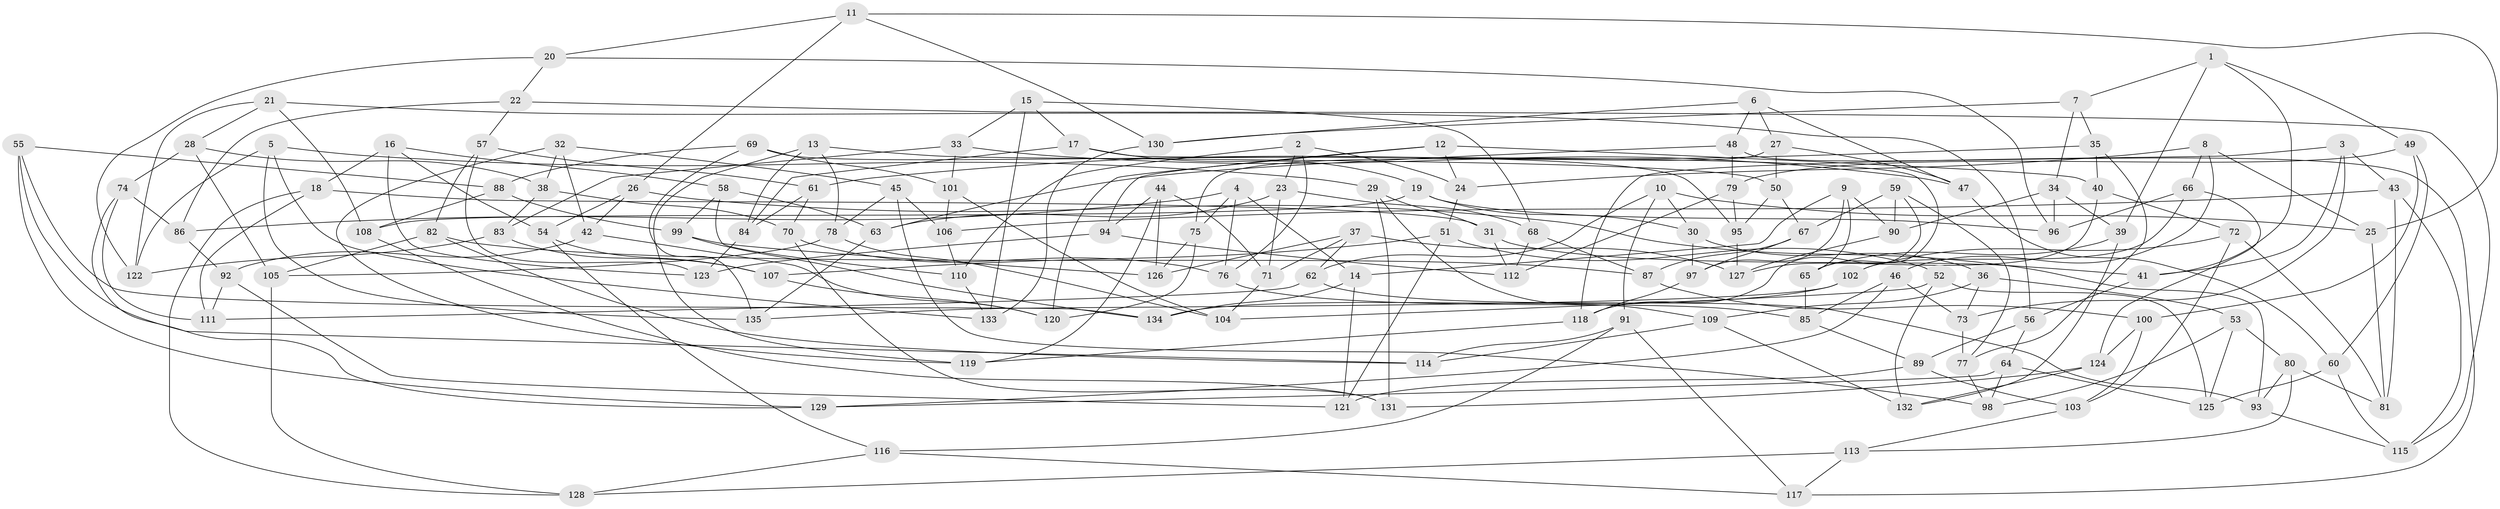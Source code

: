 // coarse degree distribution, {9: 0.1, 8: 0.1, 10: 0.175, 7: 0.2, 6: 0.125, 11: 0.075, 18: 0.025, 14: 0.025, 13: 0.025, 4: 0.15}
// Generated by graph-tools (version 1.1) at 2025/20/03/04/25 18:20:38]
// undirected, 135 vertices, 270 edges
graph export_dot {
graph [start="1"]
  node [color=gray90,style=filled];
  1;
  2;
  3;
  4;
  5;
  6;
  7;
  8;
  9;
  10;
  11;
  12;
  13;
  14;
  15;
  16;
  17;
  18;
  19;
  20;
  21;
  22;
  23;
  24;
  25;
  26;
  27;
  28;
  29;
  30;
  31;
  32;
  33;
  34;
  35;
  36;
  37;
  38;
  39;
  40;
  41;
  42;
  43;
  44;
  45;
  46;
  47;
  48;
  49;
  50;
  51;
  52;
  53;
  54;
  55;
  56;
  57;
  58;
  59;
  60;
  61;
  62;
  63;
  64;
  65;
  66;
  67;
  68;
  69;
  70;
  71;
  72;
  73;
  74;
  75;
  76;
  77;
  78;
  79;
  80;
  81;
  82;
  83;
  84;
  85;
  86;
  87;
  88;
  89;
  90;
  91;
  92;
  93;
  94;
  95;
  96;
  97;
  98;
  99;
  100;
  101;
  102;
  103;
  104;
  105;
  106;
  107;
  108;
  109;
  110;
  111;
  112;
  113;
  114;
  115;
  116;
  117;
  118;
  119;
  120;
  121;
  122;
  123;
  124;
  125;
  126;
  127;
  128;
  129;
  130;
  131;
  132;
  133;
  134;
  135;
  1 -- 49;
  1 -- 7;
  1 -- 39;
  1 -- 41;
  2 -- 24;
  2 -- 110;
  2 -- 76;
  2 -- 23;
  3 -- 73;
  3 -- 43;
  3 -- 41;
  3 -- 118;
  4 -- 75;
  4 -- 14;
  4 -- 86;
  4 -- 76;
  5 -- 29;
  5 -- 122;
  5 -- 135;
  5 -- 133;
  6 -- 27;
  6 -- 48;
  6 -- 130;
  6 -- 47;
  7 -- 35;
  7 -- 34;
  7 -- 130;
  8 -- 25;
  8 -- 66;
  8 -- 46;
  8 -- 24;
  9 -- 14;
  9 -- 90;
  9 -- 97;
  9 -- 65;
  10 -- 25;
  10 -- 91;
  10 -- 30;
  10 -- 62;
  11 -- 25;
  11 -- 20;
  11 -- 26;
  11 -- 130;
  12 -- 40;
  12 -- 94;
  12 -- 120;
  12 -- 24;
  13 -- 84;
  13 -- 119;
  13 -- 50;
  13 -- 78;
  14 -- 121;
  14 -- 134;
  15 -- 17;
  15 -- 33;
  15 -- 133;
  15 -- 68;
  16 -- 123;
  16 -- 58;
  16 -- 18;
  16 -- 54;
  17 -- 19;
  17 -- 84;
  17 -- 65;
  18 -- 128;
  18 -- 31;
  18 -- 111;
  19 -- 96;
  19 -- 30;
  19 -- 108;
  20 -- 96;
  20 -- 122;
  20 -- 22;
  21 -- 122;
  21 -- 56;
  21 -- 28;
  21 -- 108;
  22 -- 86;
  22 -- 57;
  22 -- 115;
  23 -- 68;
  23 -- 71;
  23 -- 63;
  24 -- 51;
  25 -- 81;
  26 -- 42;
  26 -- 93;
  26 -- 54;
  27 -- 47;
  27 -- 75;
  27 -- 50;
  28 -- 74;
  28 -- 38;
  28 -- 105;
  29 -- 109;
  29 -- 31;
  29 -- 131;
  30 -- 36;
  30 -- 97;
  31 -- 41;
  31 -- 112;
  32 -- 119;
  32 -- 38;
  32 -- 42;
  32 -- 45;
  33 -- 101;
  33 -- 47;
  33 -- 83;
  34 -- 39;
  34 -- 90;
  34 -- 96;
  35 -- 40;
  35 -- 61;
  35 -- 77;
  36 -- 53;
  36 -- 73;
  36 -- 109;
  37 -- 127;
  37 -- 126;
  37 -- 71;
  37 -- 62;
  38 -- 83;
  38 -- 70;
  39 -- 65;
  39 -- 132;
  40 -- 127;
  40 -- 72;
  41 -- 56;
  42 -- 92;
  42 -- 120;
  43 -- 115;
  43 -- 106;
  43 -- 81;
  44 -- 94;
  44 -- 119;
  44 -- 71;
  44 -- 126;
  45 -- 78;
  45 -- 98;
  45 -- 106;
  46 -- 129;
  46 -- 73;
  46 -- 85;
  47 -- 60;
  48 -- 79;
  48 -- 63;
  48 -- 117;
  49 -- 60;
  49 -- 100;
  49 -- 79;
  50 -- 95;
  50 -- 67;
  51 -- 52;
  51 -- 107;
  51 -- 121;
  52 -- 125;
  52 -- 104;
  52 -- 132;
  53 -- 125;
  53 -- 98;
  53 -- 80;
  54 -- 116;
  54 -- 107;
  55 -- 88;
  55 -- 134;
  55 -- 129;
  55 -- 114;
  56 -- 89;
  56 -- 64;
  57 -- 123;
  57 -- 82;
  57 -- 61;
  58 -- 99;
  58 -- 110;
  58 -- 63;
  59 -- 90;
  59 -- 118;
  59 -- 77;
  59 -- 67;
  60 -- 125;
  60 -- 115;
  61 -- 70;
  61 -- 84;
  62 -- 111;
  62 -- 93;
  63 -- 135;
  64 -- 98;
  64 -- 125;
  64 -- 129;
  65 -- 85;
  66 -- 96;
  66 -- 102;
  66 -- 124;
  67 -- 97;
  67 -- 87;
  68 -- 112;
  68 -- 87;
  69 -- 88;
  69 -- 101;
  69 -- 95;
  69 -- 135;
  70 -- 131;
  70 -- 76;
  71 -- 104;
  72 -- 81;
  72 -- 102;
  72 -- 103;
  73 -- 77;
  74 -- 111;
  74 -- 86;
  74 -- 129;
  75 -- 126;
  75 -- 120;
  76 -- 85;
  77 -- 98;
  78 -- 105;
  78 -- 104;
  79 -- 95;
  79 -- 112;
  80 -- 93;
  80 -- 81;
  80 -- 113;
  82 -- 105;
  82 -- 87;
  82 -- 114;
  83 -- 107;
  83 -- 122;
  84 -- 123;
  85 -- 89;
  86 -- 92;
  87 -- 100;
  88 -- 99;
  88 -- 108;
  89 -- 121;
  89 -- 103;
  90 -- 127;
  91 -- 116;
  91 -- 114;
  91 -- 117;
  92 -- 121;
  92 -- 111;
  93 -- 115;
  94 -- 112;
  94 -- 123;
  95 -- 127;
  97 -- 118;
  99 -- 126;
  99 -- 134;
  100 -- 103;
  100 -- 124;
  101 -- 106;
  101 -- 104;
  102 -- 134;
  102 -- 135;
  103 -- 113;
  105 -- 128;
  106 -- 110;
  107 -- 120;
  108 -- 131;
  109 -- 132;
  109 -- 114;
  110 -- 133;
  113 -- 128;
  113 -- 117;
  116 -- 117;
  116 -- 128;
  118 -- 119;
  124 -- 132;
  124 -- 131;
  130 -- 133;
}
